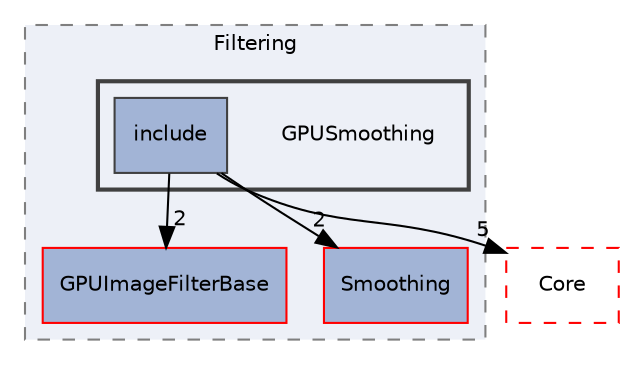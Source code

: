 digraph "GPUSmoothing"
{
 // LATEX_PDF_SIZE
  edge [fontname="Helvetica",fontsize="10",labelfontname="Helvetica",labelfontsize="10"];
  node [fontname="Helvetica",fontsize="10",shape=record];
  compound=true
  subgraph clusterdir_6724b11ef9ad676a0a0c31463bff1d93 {
    graph [ bgcolor="#edf0f7", pencolor="grey50", style="filled,dashed,", label="Filtering", fontname="Helvetica", fontsize="10", URL="dir_6724b11ef9ad676a0a0c31463bff1d93.html"]
  dir_9c69f0fccc6542c056108651aea31e10 [shape=box, label="GPUImageFilterBase", style="filled,", fillcolor="#a2b4d6", color="red", URL="dir_9c69f0fccc6542c056108651aea31e10.html"];
  dir_8cc45063d67057a04691750c42379925 [shape=box, label="Smoothing", style="filled,", fillcolor="#a2b4d6", color="red", URL="dir_8cc45063d67057a04691750c42379925.html"];
  subgraph clusterdir_9d5695333f620490f45e7907a64dc959 {
    graph [ bgcolor="#edf0f7", pencolor="grey25", style="filled,bold,", label="", fontname="Helvetica", fontsize="10", URL="dir_9d5695333f620490f45e7907a64dc959.html"]
    dir_9d5695333f620490f45e7907a64dc959 [shape=plaintext, label="GPUSmoothing"];
  dir_95bcb5fd1203961598200f0c19f0e2b2 [shape=box, label="include", style="filled,", fillcolor="#a2b4d6", color="grey25", URL="dir_95bcb5fd1203961598200f0c19f0e2b2.html"];
  }
  }
  dir_cac7f9cecb9aa42a0bd05452dddd8a21 [shape=box, label="Core", style="dashed,", fillcolor="#edf0f7", color="red", URL="dir_cac7f9cecb9aa42a0bd05452dddd8a21.html"];
  dir_95bcb5fd1203961598200f0c19f0e2b2->dir_8cc45063d67057a04691750c42379925 [headlabel="2", labeldistance=1.5 headhref="dir_000089_000226.html"];
  dir_95bcb5fd1203961598200f0c19f0e2b2->dir_9c69f0fccc6542c056108651aea31e10 [headlabel="2", labeldistance=1.5 headhref="dir_000089_000040.html"];
  dir_95bcb5fd1203961598200f0c19f0e2b2->dir_cac7f9cecb9aa42a0bd05452dddd8a21 [headlabel="5", labeldistance=1.5 headhref="dir_000089_000014.html"];
}
